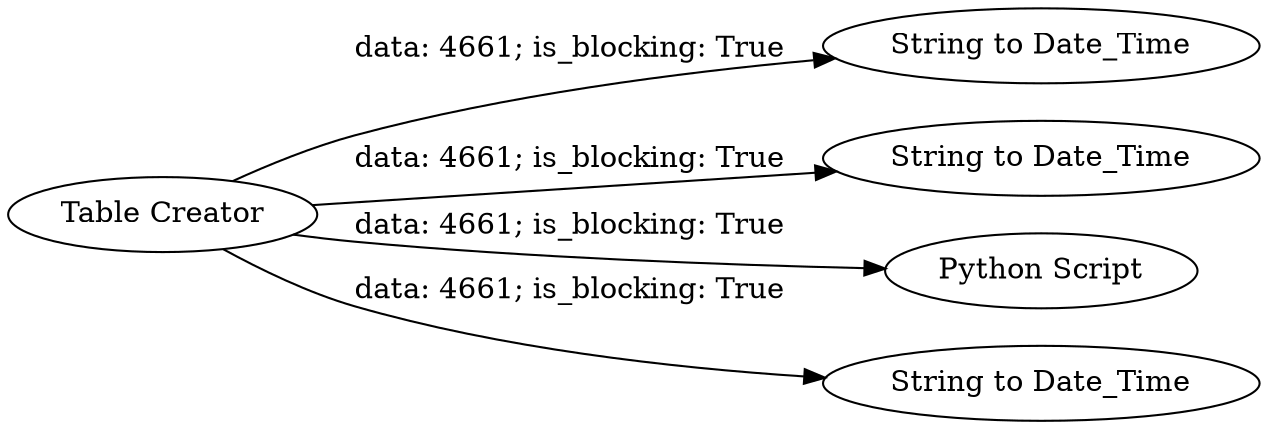 digraph {
	"-1551330771921776898_4" [label="String to Date_Time"]
	"-1551330771921776898_2" [label="String to Date_Time"]
	"-1551330771921776898_1" [label="Table Creator"]
	"-1551330771921776898_6" [label="Python Script"]
	"-1551330771921776898_5" [label="String to Date_Time"]
	"-1551330771921776898_1" -> "-1551330771921776898_2" [label="data: 4661; is_blocking: True"]
	"-1551330771921776898_1" -> "-1551330771921776898_4" [label="data: 4661; is_blocking: True"]
	"-1551330771921776898_1" -> "-1551330771921776898_5" [label="data: 4661; is_blocking: True"]
	"-1551330771921776898_1" -> "-1551330771921776898_6" [label="data: 4661; is_blocking: True"]
	rankdir=LR
}
